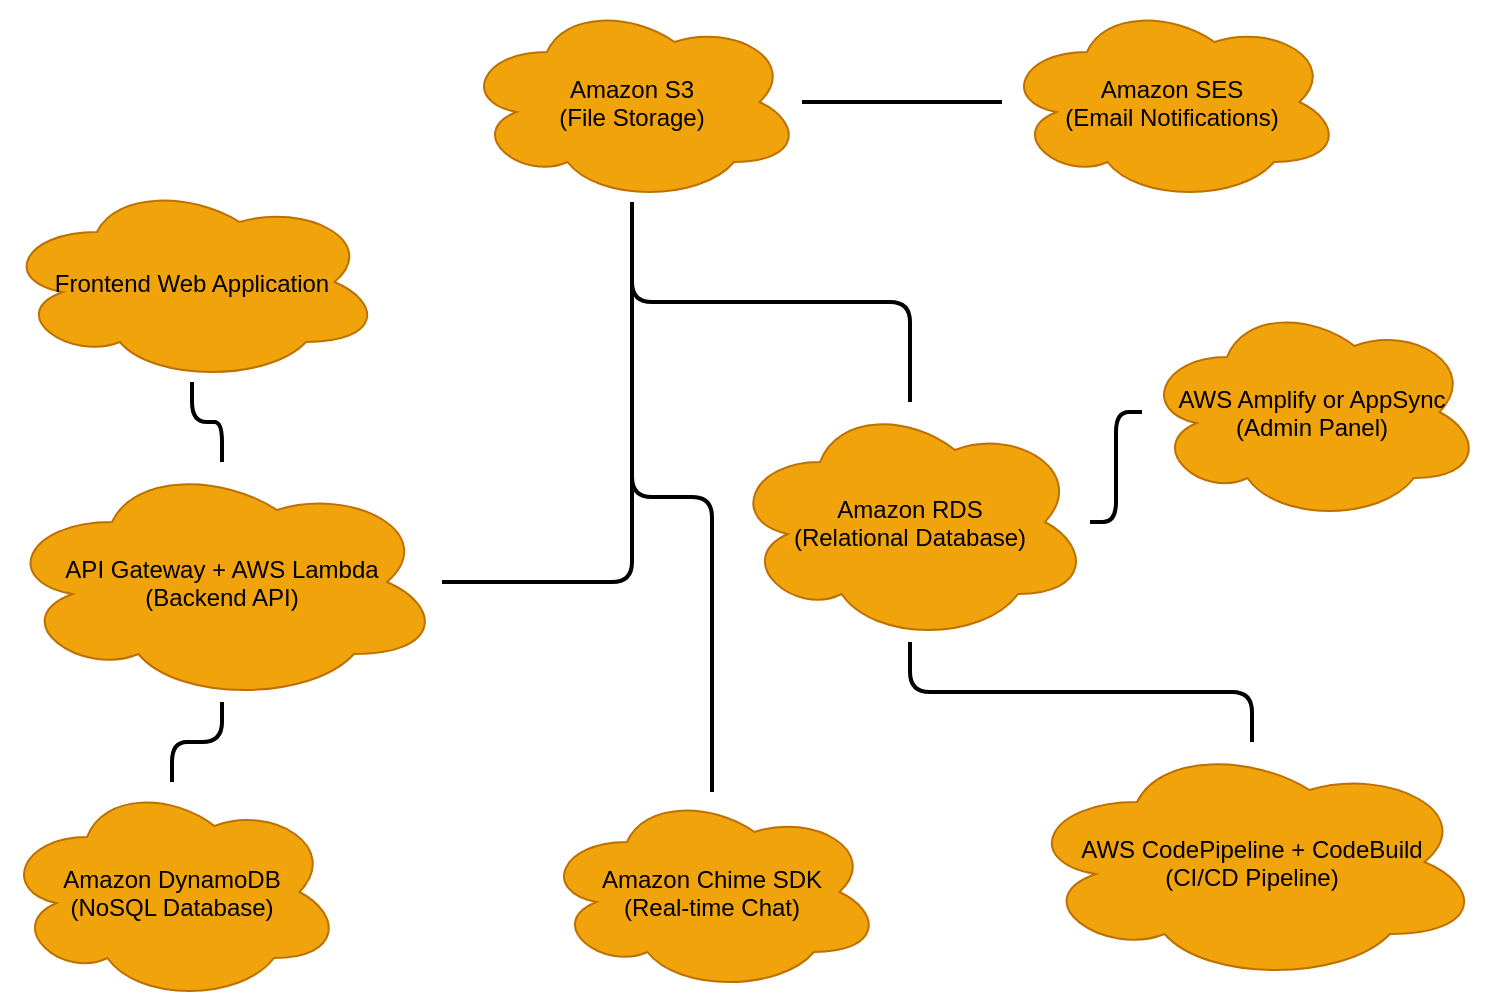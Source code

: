 <mxfile version="24.2.5" type="device">
  <diagram name="Página-1" id="cyNjb740hBXm_-Td02OY">
    <mxGraphModel dx="954" dy="664" grid="1" gridSize="10" guides="1" tooltips="1" connect="1" arrows="1" fold="1" page="1" pageScale="1" pageWidth="827" pageHeight="1169" math="0" shadow="0">
      <root>
        <mxCell id="0" />
        <mxCell id="1" parent="0" />
        <mxCell id="2" value="Frontend Web Application" style="shape=cloud;fillColor=#f0a30a;fontColor=#000000;strokeColor=#BD7000;" vertex="1" parent="1">
          <mxGeometry x="50" y="140" width="190" height="100" as="geometry" />
        </mxCell>
        <mxCell id="3" value="API Gateway + AWS Lambda&#xa;(Backend API)" style="shape=cloud;fillColor=#f0a30a;fontColor=#000000;strokeColor=#BD7000;" vertex="1" parent="1">
          <mxGeometry x="50" y="280" width="220" height="120" as="geometry" />
        </mxCell>
        <mxCell id="4" value="Amazon DynamoDB&#xa;(NoSQL Database)" style="shape=cloud;fillColor=#f0a30a;fontColor=#000000;strokeColor=#BD7000;" vertex="1" parent="1">
          <mxGeometry x="50" y="440" width="170" height="110" as="geometry" />
        </mxCell>
        <mxCell id="5" value="Amazon S3&#xa;(File Storage)" style="shape=cloud;fillColor=#f0a30a;fontColor=#000000;strokeColor=#BD7000;" vertex="1" parent="1">
          <mxGeometry x="280" y="50" width="170" height="100" as="geometry" />
        </mxCell>
        <mxCell id="6" value="Amazon RDS&#xa;(Relational Database)" style="shape=cloud;fillColor=#f0a30a;fontColor=#000000;strokeColor=#BD7000;" vertex="1" parent="1">
          <mxGeometry x="414" y="250" width="180" height="120" as="geometry" />
        </mxCell>
        <mxCell id="7" value="Amazon Chime SDK&#xa;(Real-time Chat)" style="shape=cloud;fillColor=#f0a30a;fontColor=#000000;strokeColor=#BD7000;" vertex="1" parent="1">
          <mxGeometry x="320" y="445" width="170" height="100" as="geometry" />
        </mxCell>
        <mxCell id="8" value="Amazon SES&#xa;(Email Notifications)" style="shape=cloud;fillColor=#f0a30a;fontColor=#000000;strokeColor=#BD7000;" vertex="1" parent="1">
          <mxGeometry x="550" y="50" width="170" height="100" as="geometry" />
        </mxCell>
        <mxCell id="9" value="AWS Amplify or AppSync&#xa;(Admin Panel)" style="shape=cloud;fillColor=#f0a30a;fontColor=#000000;strokeColor=#BD7000;" vertex="1" parent="1">
          <mxGeometry x="620" y="200" width="170" height="110" as="geometry" />
        </mxCell>
        <mxCell id="10" value="AWS CodePipeline + CodeBuild&#xa;(CI/CD Pipeline)" style="shape=cloud;fillColor=#f0a30a;fontColor=#000000;strokeColor=#BD7000;" vertex="1" parent="1">
          <mxGeometry x="560" y="420" width="230" height="120" as="geometry" />
        </mxCell>
        <mxCell id="11" value="" style="edgeStyle=orthogonalEdgeStyle;endArrow=none;strokeWidth=2;" edge="1" parent="1" source="2" target="3">
          <mxGeometry relative="1" as="geometry" />
        </mxCell>
        <mxCell id="12" value="" style="edgeStyle=orthogonalEdgeStyle;endArrow=none;strokeWidth=2;" edge="1" parent="1" source="3" target="4">
          <mxGeometry relative="1" as="geometry" />
        </mxCell>
        <mxCell id="13" value="" style="edgeStyle=orthogonalEdgeStyle;endArrow=none;strokeWidth=2;" edge="1" parent="1" source="3" target="5">
          <mxGeometry relative="1" as="geometry" />
        </mxCell>
        <mxCell id="14" value="" style="edgeStyle=orthogonalEdgeStyle;endArrow=none;strokeWidth=2;" edge="1" parent="1" source="5" target="6">
          <mxGeometry relative="1" as="geometry" />
        </mxCell>
        <mxCell id="15" value="" style="edgeStyle=orthogonalEdgeStyle;endArrow=none;strokeWidth=2;" edge="1" parent="1" source="5" target="7">
          <mxGeometry relative="1" as="geometry" />
        </mxCell>
        <mxCell id="16" value="" style="edgeStyle=orthogonalEdgeStyle;endArrow=none;strokeWidth=2;" edge="1" parent="1" source="5" target="8">
          <mxGeometry relative="1" as="geometry" />
        </mxCell>
        <mxCell id="17" value="" style="edgeStyle=orthogonalEdgeStyle;endArrow=none;strokeWidth=2;" edge="1" parent="1" source="6" target="9">
          <mxGeometry relative="1" as="geometry" />
        </mxCell>
        <mxCell id="18" value="" style="edgeStyle=orthogonalEdgeStyle;endArrow=none;strokeWidth=2;" edge="1" parent="1" source="6" target="10">
          <mxGeometry relative="1" as="geometry" />
        </mxCell>
      </root>
    </mxGraphModel>
  </diagram>
</mxfile>
